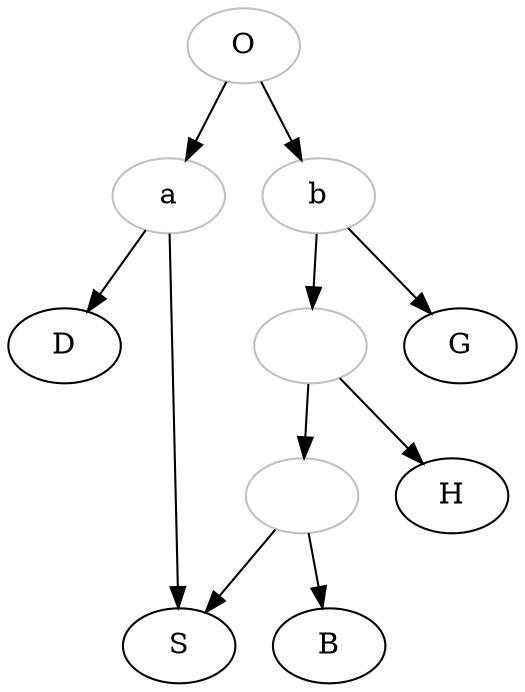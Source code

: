 digraph {
1[label="", color="grey"];
2[label="", color="grey"];
a[color="grey"];
b[color="grey"];
O[color="grey"];
O->a;
a->D;
a->S;
O->b;
b->1;
1->2;
2->B;
2->S;
1->H;
b->G;
}
